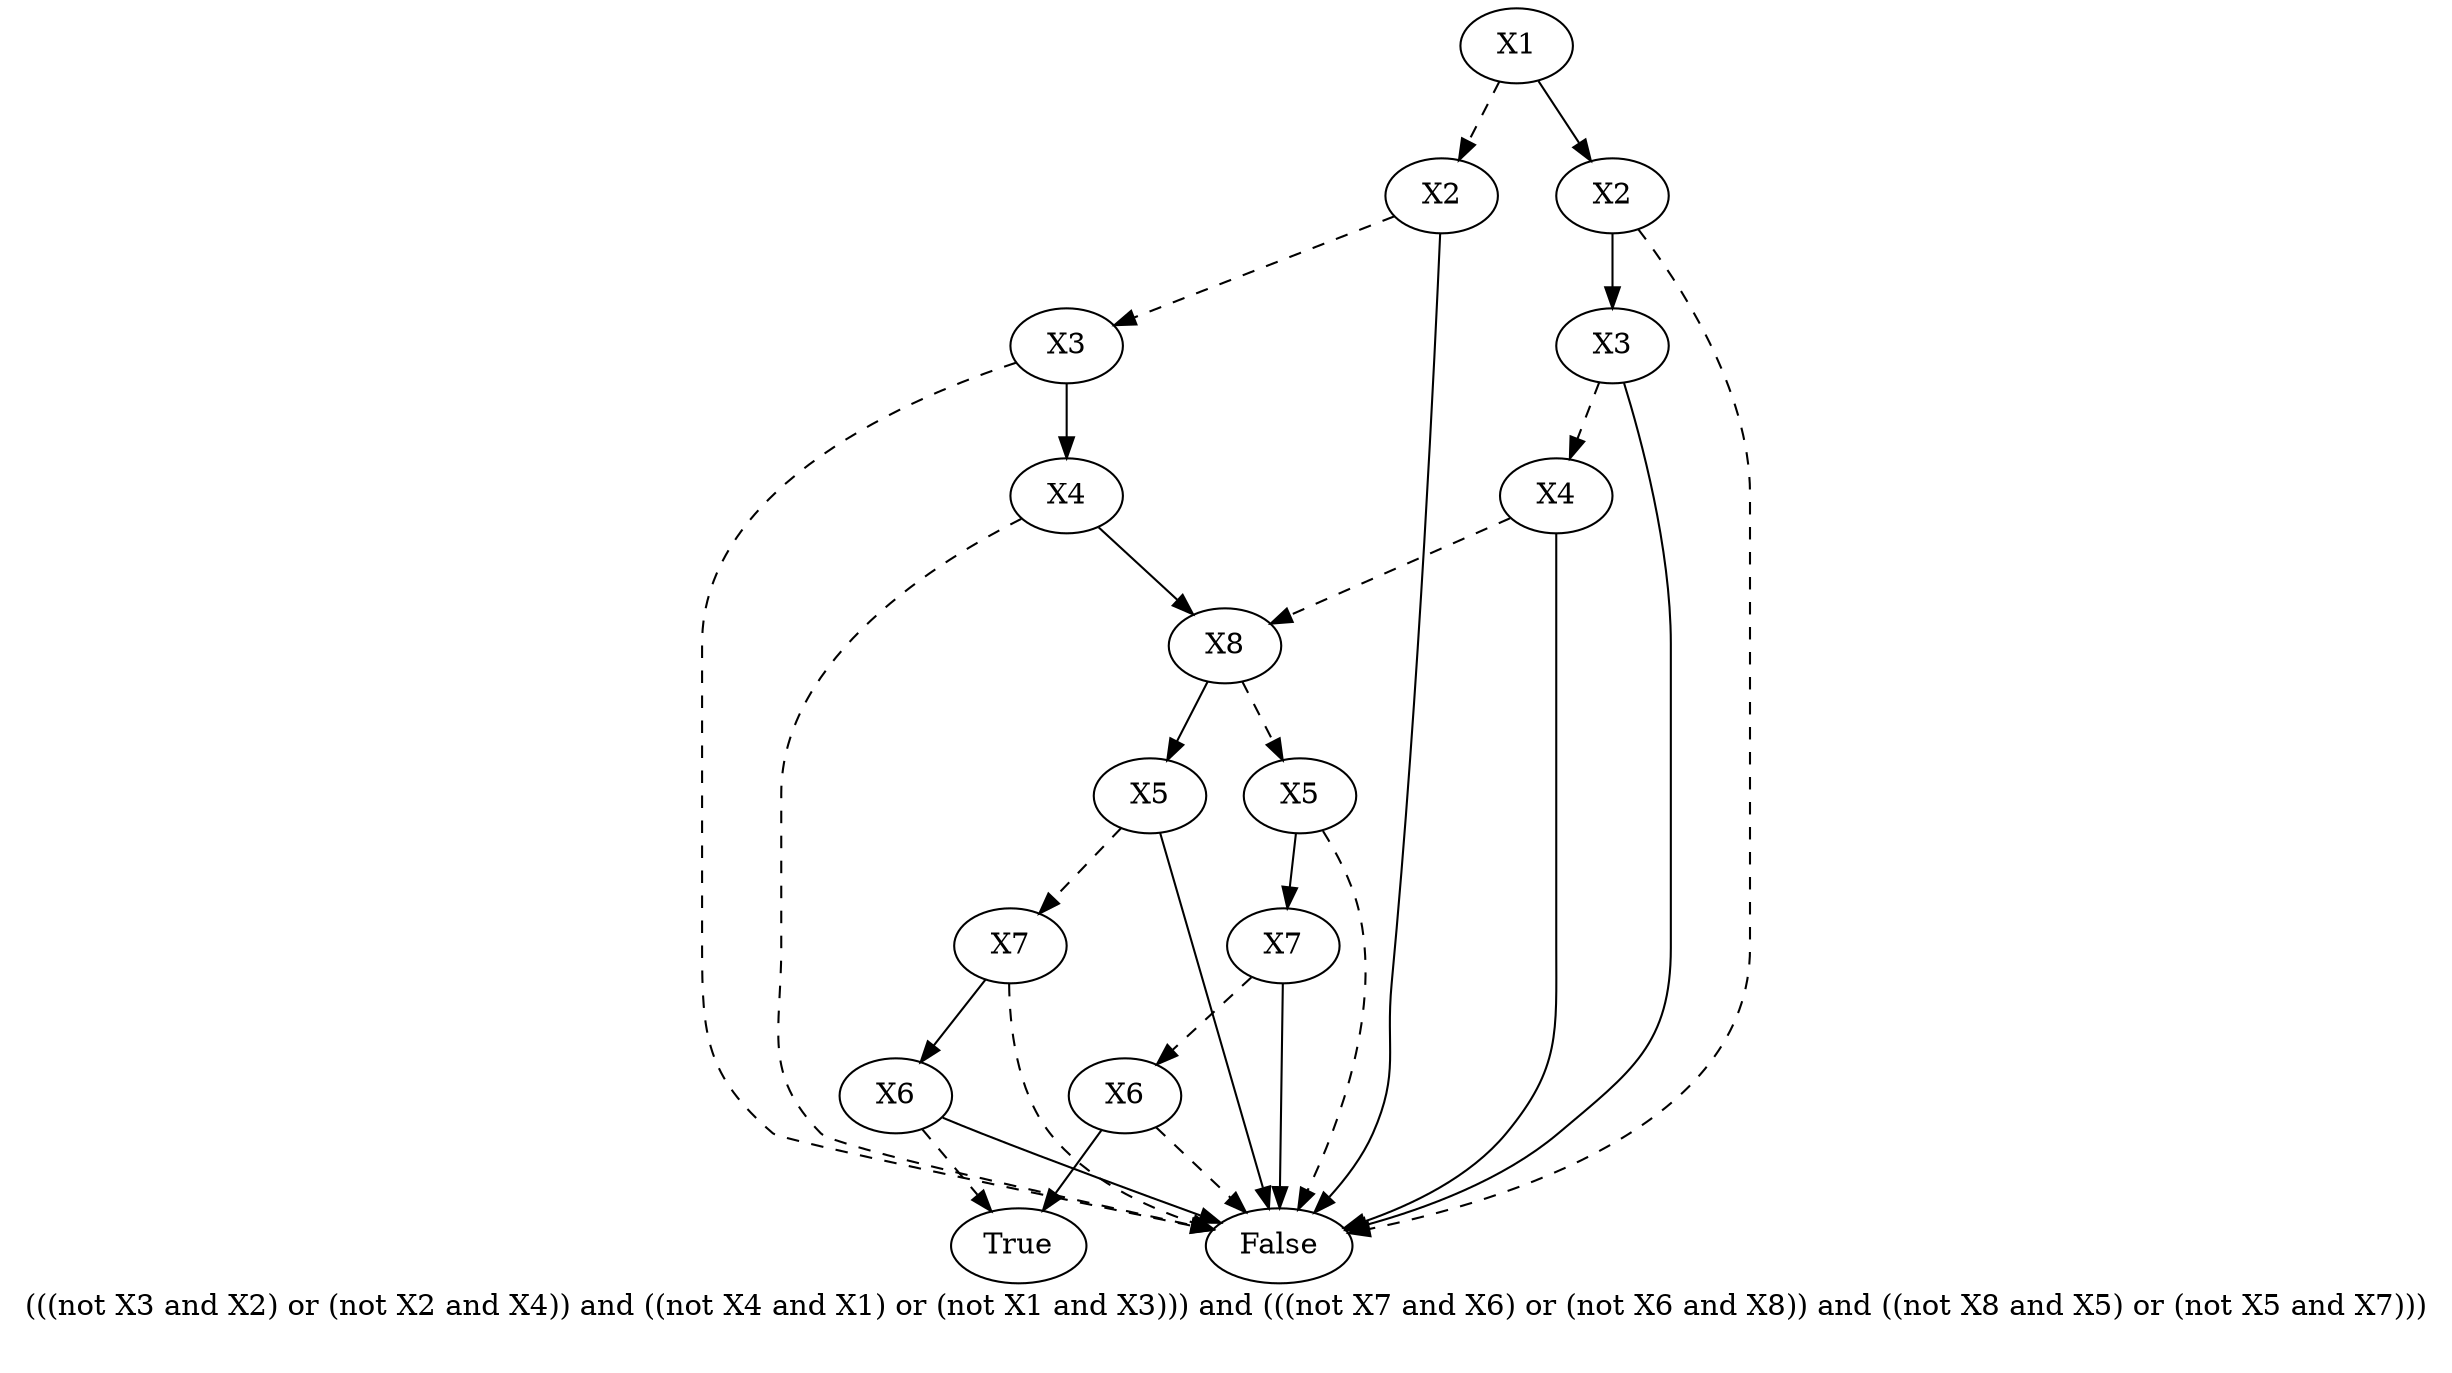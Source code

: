 digraph{
label="(((not X3 and X2) or (not X2 and X4)) and ((not X4 and X1) or (not X1 and X3))) and (((not X7 and X6) or (not X6 and X8)) and ((not X8 and X5) or (not X5 and X7)))\n\n"
1697950947984[label=X1]1697950946384[label="X2"]
1697950947984 -> 1697950946384[style=dashed label="" fontcolor = gray]
1697950948304[label="X3"]
1697950946384 -> 1697950948304[style=dashed label="" fontcolor = gray]
1697950684880[label="False"]
1697950948304 -> 1697950684880[style=dashed label="" fontcolor = gray]
1697950945104[label="X4"]
1697950948304 -> 1697950945104 [label="" fontcolor = gray]
1697950684880[label="False"]
1697950945104 -> 1697950684880[style=dashed label="" fontcolor = gray]
1697950704784[label="X8"]
1697950945104 -> 1697950704784 [label="" fontcolor = gray]
1697950697584[label="X5"]
1697950704784 -> 1697950697584[style=dashed label="" fontcolor = gray]
1697950684880[label="False"]
1697950697584 -> 1697950684880[style=dashed label="" fontcolor = gray]
1697950709584[label="X7"]
1697950697584 -> 1697950709584 [label="" fontcolor = gray]
1697950708784[label="X6"]
1697950709584 -> 1697950708784[style=dashed label="" fontcolor = gray]
1697950684880[label="False"]
1697950708784 -> 1697950684880[style=dashed label="" fontcolor = gray]
1697950951824[label="True"]
1697950708784 -> 1697950951824 [label="" fontcolor = gray]
1697950684880[label="False"]
1697950709584 -> 1697950684880 [label="" fontcolor = gray]
1697950698544[label="X5"]
1697950704784 -> 1697950698544 [label="" fontcolor = gray]
1697950704304[label="X7"]
1697950698544 -> 1697950704304[style=dashed label="" fontcolor = gray]
1697950684880[label="False"]
1697950704304 -> 1697950684880[style=dashed label="" fontcolor = gray]
1697950699024[label="X6"]
1697950704304 -> 1697950699024 [label="" fontcolor = gray]
1697950951824[label="True"]
1697950699024 -> 1697950951824[style=dashed label="" fontcolor = gray]
1697950684880[label="False"]
1697950699024 -> 1697950684880 [label="" fontcolor = gray]
1697950684880[label="False"]
1697950698544 -> 1697950684880 [label="" fontcolor = gray]
1697950684880[label="False"]
1697950946384 -> 1697950684880 [label="" fontcolor = gray]
1697950947024[label="X2"]
1697950947984 -> 1697950947024 [label="" fontcolor = gray]
1697950684880[label="False"]
1697950947024 -> 1697950684880[style=dashed label="" fontcolor = gray]
1697950699664[label="X3"]
1697950947024 -> 1697950699664 [label="" fontcolor = gray]
1697952301936[label="X4"]
1697950699664 -> 1697952301936[style=dashed label="" fontcolor = gray]
1697950704784[label="X8"]
1697952301936 -> 1697950704784[style=dashed label="" fontcolor = gray]
1697950684880[label="False"]
1697952301936 -> 1697950684880 [label="" fontcolor = gray]
1697950684880[label="False"]
1697950699664 -> 1697950684880 [label="" fontcolor = gray]
}